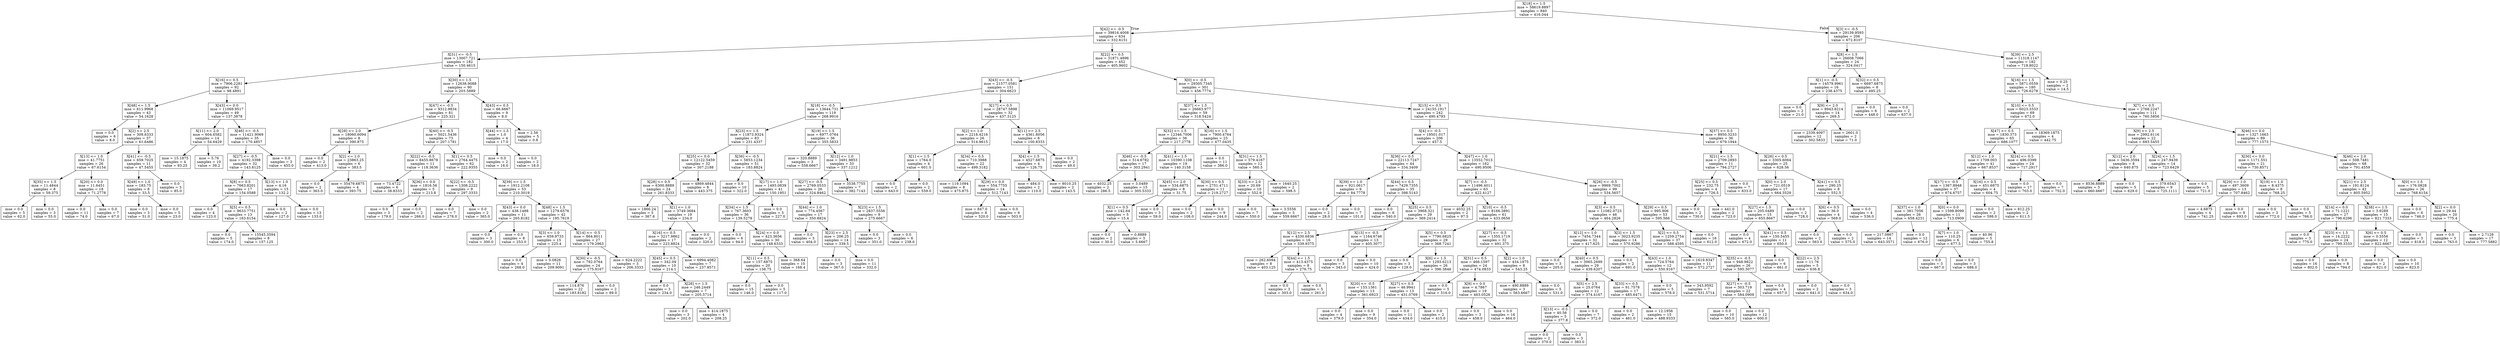 digraph Tree {
node [shape=box] ;
0 [label="X[18] <= 1.5\nmse = 58619.8897\nsamples = 840\nvalue = 416.044"] ;
1 [label="X[42] <= -0.5\nmse = 39816.4008\nsamples = 634\nvalue = 332.6151"] ;
0 -> 1 [labeldistance=2.5, labelangle=45, headlabel="True"] ;
2 [label="X[31] <= -0.5\nmse = 13007.721\nsamples = 182\nvalue = 150.4615"] ;
1 -> 2 ;
3 [label="X[16] <= 0.5\nmse = 7906.2281\nsamples = 92\nvalue = 98.4891"] ;
2 -> 3 ;
4 [label="X[48] <= 1.5\nmse = 611.9968\nsamples = 43\nvalue = 54.1628"] ;
3 -> 4 ;
5 [label="mse = 0.0\nsamples = 6\nvalue = 8.0"] ;
4 -> 5 ;
6 [label="X[2] <= 2.5\nmse = 309.6333\nsamples = 37\nvalue = 61.6486"] ;
4 -> 6 ;
7 [label="X[13] <= 1.0\nmse = 41.7751\nsamples = 26\nvalue = 67.6154"] ;
6 -> 7 ;
8 [label="X[35] <= 1.5\nmse = 11.4844\nsamples = 8\nvalue = 59.375"] ;
7 -> 8 ;
9 [label="mse = 0.0\nsamples = 5\nvalue = 62.0"] ;
8 -> 9 ;
10 [label="mse = 0.0\nsamples = 3\nvalue = 55.0"] ;
8 -> 10 ;
11 [label="X[20] <= 0.0\nmse = 11.6451\nsamples = 18\nvalue = 71.2778"] ;
7 -> 11 ;
12 [label="mse = 0.0\nsamples = 11\nvalue = 74.0"] ;
11 -> 12 ;
13 [label="mse = 0.0\nsamples = 7\nvalue = 67.0"] ;
11 -> 13 ;
14 [label="X[41] <= -0.5\nmse = 659.7025\nsamples = 11\nvalue = 47.5455"] ;
6 -> 14 ;
15 [label="X[49] <= 1.0\nmse = 183.75\nsamples = 8\nvalue = 33.5"] ;
14 -> 15 ;
16 [label="mse = 0.0\nsamples = 3\nvalue = 51.0"] ;
15 -> 16 ;
17 [label="mse = 0.0\nsamples = 5\nvalue = 23.0"] ;
15 -> 17 ;
18 [label="mse = 0.0\nsamples = 3\nvalue = 85.0"] ;
14 -> 18 ;
19 [label="X[43] <= 0.0\nmse = 11069.9517\nsamples = 49\nvalue = 137.3878"] ;
3 -> 19 ;
20 [label="X[11] <= 2.0\nmse = 604.6582\nsamples = 14\nvalue = 54.6429"] ;
19 -> 20 ;
21 [label="mse = 15.1875\nsamples = 4\nvalue = 93.25"] ;
20 -> 21 ;
22 [label="mse = 5.76\nsamples = 10\nvalue = 39.2"] ;
20 -> 22 ;
23 [label="X[46] <= -0.5\nmse = 11421.9069\nsamples = 35\nvalue = 170.4857"] ;
19 -> 23 ;
24 [label="X[27] <= -0.5\nmse = 4192.3398\nsamples = 32\nvalue = 143.8125"] ;
23 -> 24 ;
25 [label="X[8] <= 0.5\nmse = 7663.8201\nsamples = 17\nvalue = 154.0588"] ;
24 -> 25 ;
26 [label="mse = 0.0\nsamples = 4\nvalue = 123.0"] ;
25 -> 26 ;
27 [label="X[5] <= 0.5\nmse = 9633.7751\nsamples = 13\nvalue = 163.6154"] ;
25 -> 27 ;
28 [label="mse = 0.0\nsamples = 5\nvalue = 174.0"] ;
27 -> 28 ;
29 [label="mse = 15545.3594\nsamples = 8\nvalue = 157.125"] ;
27 -> 29 ;
30 [label="X[13] <= 1.0\nmse = 4.16\nsamples = 15\nvalue = 132.2"] ;
24 -> 30 ;
31 [label="mse = 0.0\nsamples = 2\nvalue = 127.0"] ;
30 -> 31 ;
32 [label="mse = 0.0\nsamples = 13\nvalue = 133.0"] ;
30 -> 32 ;
33 [label="mse = 0.0\nsamples = 3\nvalue = 455.0"] ;
23 -> 33 ;
34 [label="X[30] <= 1.5\nmse = 12638.9088\nsamples = 90\nvalue = 203.5889"] ;
2 -> 34 ;
35 [label="X[47] <= -0.5\nmse = 9312.9834\nsamples = 81\nvalue = 225.321"] ;
34 -> 35 ;
36 [label="X[28] <= 2.0\nmse = 18060.6094\nsamples = 8\nvalue = 390.875"] ;
35 -> 36 ;
37 [label="mse = 0.0\nsamples = 2\nvalue = 413.0"] ;
36 -> 37 ;
38 [label="X[2] <= 1.0\nmse = 23863.25\nsamples = 6\nvalue = 383.5"] ;
36 -> 38 ;
39 [label="mse = 0.0\nsamples = 2\nvalue = 363.0"] ;
38 -> 39 ;
40 [label="mse = 35479.6875\nsamples = 4\nvalue = 393.75"] ;
38 -> 40 ;
41 [label="X[40] <= -0.5\nmse = 5021.5436\nsamples = 73\nvalue = 207.1781"] ;
35 -> 41 ;
42 [label="X[22] <= -0.5\nmse = 8455.8678\nsamples = 11\nvalue = 118.3636"] ;
41 -> 42 ;
43 [label="mse = 73.4722\nsamples = 6\nvalue = 38.8333"] ;
42 -> 43 ;
44 [label="X[36] <= 0.0\nmse = 1816.56\nsamples = 5\nvalue = 213.8"] ;
42 -> 44 ;
45 [label="mse = 0.0\nsamples = 3\nvalue = 179.0"] ;
44 -> 45 ;
46 [label="mse = 0.0\nsamples = 2\nvalue = 266.0"] ;
44 -> 46 ;
47 [label="X[1] <= 0.5\nmse = 2764.4475\nsamples = 62\nvalue = 222.9355"] ;
41 -> 47 ;
48 [label="X[22] <= -0.5\nmse = 1308.2222\nsamples = 9\nvalue = 297.3333"] ;
47 -> 48 ;
49 [label="mse = 0.0\nsamples = 7\nvalue = 278.0"] ;
48 -> 49 ;
50 [label="mse = 0.0\nsamples = 2\nvalue = 365.0"] ;
48 -> 50 ;
51 [label="X[39] <= 1.5\nmse = 1912.2108\nsamples = 53\nvalue = 210.3019"] ;
47 -> 51 ;
52 [label="X[43] <= 0.0\nmse = 438.1488\nsamples = 11\nvalue = 265.8182"] ;
51 -> 52 ;
53 [label="mse = 0.0\nsamples = 3\nvalue = 300.0"] ;
52 -> 53 ;
54 [label="mse = 0.0\nsamples = 8\nvalue = 253.0"] ;
52 -> 54 ;
55 [label="X[48] <= 1.5\nmse = 1279.6576\nsamples = 42\nvalue = 195.7619"] ;
51 -> 55 ;
56 [label="X[3] <= 1.0\nmse = 659.9733\nsamples = 15\nvalue = 225.4"] ;
55 -> 56 ;
57 [label="mse = 0.0\nsamples = 4\nvalue = 268.0"] ;
56 -> 57 ;
58 [label="mse = 0.0826\nsamples = 11\nvalue = 209.9091"] ;
56 -> 58 ;
59 [label="X[14] <= -0.5\nmse = 864.8011\nsamples = 27\nvalue = 179.2963"] ;
55 -> 59 ;
60 [label="X[30] <= -0.5\nmse = 792.0764\nsamples = 24\nvalue = 175.9167"] ;
59 -> 60 ;
61 [label="mse = 114.876\nsamples = 22\nvalue = 183.8182"] ;
60 -> 61 ;
62 [label="mse = 0.0\nsamples = 2\nvalue = 89.0"] ;
60 -> 62 ;
63 [label="mse = 624.2222\nsamples = 3\nvalue = 206.3333"] ;
59 -> 63 ;
64 [label="X[43] <= 0.5\nmse = 66.6667\nsamples = 9\nvalue = 8.0"] ;
34 -> 64 ;
65 [label="X[44] <= 1.5\nmse = 1.0\nsamples = 4\nvalue = 17.0"] ;
64 -> 65 ;
66 [label="mse = 0.0\nsamples = 2\nvalue = 16.0"] ;
65 -> 66 ;
67 [label="mse = 0.0\nsamples = 2\nvalue = 18.0"] ;
65 -> 67 ;
68 [label="mse = 2.56\nsamples = 5\nvalue = 0.8"] ;
64 -> 68 ;
69 [label="X[22] <= 0.5\nmse = 31871.4896\nsamples = 452\nvalue = 405.9602"] ;
1 -> 69 ;
70 [label="X[43] <= -0.5\nmse = 21577.0581\nsamples = 151\nvalue = 304.6623"] ;
69 -> 70 ;
71 [label="X[18] <= -0.5\nmse = 13644.731\nsamples = 119\nvalue = 268.9916"] ;
70 -> 71 ;
72 [label="X[23] <= 1.5\nmse = 11873.9324\nsamples = 83\nvalue = 231.4337"] ;
71 -> 72 ;
73 [label="X[25] <= 0.0\nmse = 12122.5459\nsamples = 32\nvalue = 307.2188"] ;
72 -> 73 ;
74 [label="X[28] <= 0.5\nmse = 6300.8889\nsamples = 24\nvalue = 261.8333"] ;
73 -> 74 ;
75 [label="mse = 1866.24\nsamples = 5\nvalue = 367.6"] ;
74 -> 75 ;
76 [label="X[1] <= 1.0\nmse = 3749.3684\nsamples = 19\nvalue = 234.0"] ;
74 -> 76 ;
77 [label="X[16] <= 0.5\nmse = 3217.9862\nsamples = 17\nvalue = 223.8824"] ;
76 -> 77 ;
78 [label="X[45] <= 0.5\nmse = 342.09\nsamples = 10\nvalue = 214.1"] ;
77 -> 78 ;
79 [label="mse = 0.0\nsamples = 3\nvalue = 234.0"] ;
78 -> 79 ;
80 [label="X[28] <= 1.5\nmse = 246.2449\nsamples = 7\nvalue = 205.5714"] ;
78 -> 80 ;
81 [label="mse = 0.0\nsamples = 3\nvalue = 202.0"] ;
80 -> 81 ;
82 [label="mse = 414.1875\nsamples = 4\nvalue = 208.25"] ;
80 -> 82 ;
83 [label="mse = 6994.4082\nsamples = 7\nvalue = 237.8571"] ;
77 -> 83 ;
84 [label="mse = 0.0\nsamples = 2\nvalue = 320.0"] ;
76 -> 84 ;
85 [label="mse = 4869.4844\nsamples = 8\nvalue = 443.375"] ;
73 -> 85 ;
86 [label="X[36] <= -0.5\nmse = 5853.1234\nsamples = 51\nvalue = 183.8824"] ;
72 -> 86 ;
87 [label="mse = 0.0\nsamples = 10\nvalue = 322.0"] ;
86 -> 87 ;
88 [label="X[17] <= 1.0\nmse = 1493.0839\nsamples = 41\nvalue = 150.1951"] ;
86 -> 88 ;
89 [label="X[34] <= 1.5\nmse = 767.3603\nsamples = 36\nvalue = 139.5278"] ;
88 -> 89 ;
90 [label="mse = 0.0\nsamples = 6\nvalue = 94.0"] ;
89 -> 90 ;
91 [label="X[24] <= 0.0\nmse = 423.3656\nsamples = 30\nvalue = 148.6333"] ;
89 -> 91 ;
92 [label="X[11] <= 0.5\nmse = 157.6875\nsamples = 20\nvalue = 138.75"] ;
91 -> 92 ;
93 [label="mse = 0.0\nsamples = 15\nvalue = 146.0"] ;
92 -> 93 ;
94 [label="mse = 0.0\nsamples = 5\nvalue = 117.0"] ;
92 -> 94 ;
95 [label="mse = 368.64\nsamples = 10\nvalue = 168.4"] ;
91 -> 95 ;
96 [label="mse = 0.0\nsamples = 5\nvalue = 227.0"] ;
88 -> 96 ;
97 [label="X[19] <= 1.5\nmse = 6977.0764\nsamples = 36\nvalue = 355.5833"] ;
71 -> 97 ;
98 [label="mse = 320.8889\nsamples = 3\nvalue = 558.6667"] ;
97 -> 98 ;
99 [label="X[12] <= 1.0\nmse = 3491.9853\nsamples = 33\nvalue = 337.1212"] ;
97 -> 99 ;
100 [label="X[27] <= -0.5\nmse = 2769.0533\nsamples = 26\nvalue = 324.8462"] ;
99 -> 100 ;
101 [label="X[44] <= 1.0\nmse = 774.4567\nsamples = 17\nvalue = 350.8824"] ;
100 -> 101 ;
102 [label="mse = 0.0\nsamples = 3\nvalue = 404.0"] ;
101 -> 102 ;
103 [label="X[23] <= 2.5\nmse = 206.25\nsamples = 14\nvalue = 339.5"] ;
101 -> 103 ;
104 [label="mse = 0.0\nsamples = 3\nvalue = 367.0"] ;
103 -> 104 ;
105 [label="mse = 0.0\nsamples = 11\nvalue = 332.0"] ;
103 -> 105 ;
106 [label="X[23] <= 1.5\nmse = 2837.5556\nsamples = 9\nvalue = 275.6667"] ;
100 -> 106 ;
107 [label="mse = 0.0\nsamples = 3\nvalue = 351.0"] ;
106 -> 107 ;
108 [label="mse = 0.0\nsamples = 6\nvalue = 238.0"] ;
106 -> 108 ;
109 [label="mse = 3538.7755\nsamples = 7\nvalue = 382.7143"] ;
99 -> 109 ;
110 [label="X[17] <= 0.5\nmse = 28747.5898\nsamples = 32\nvalue = 437.3125"] ;
70 -> 110 ;
111 [label="X[2] <= 1.0\nmse = 2218.4216\nsamples = 26\nvalue = 514.9615"] ;
110 -> 111 ;
112 [label="X[1] <= 1.5\nmse = 1764.0\nsamples = 4\nvalue = 601.0"] ;
111 -> 112 ;
113 [label="mse = 0.0\nsamples = 2\nvalue = 643.0"] ;
112 -> 113 ;
114 [label="mse = 0.0\nsamples = 2\nvalue = 559.0"] ;
112 -> 114 ;
115 [label="X[34] <= 0.5\nmse = 710.3988\nsamples = 22\nvalue = 499.3182"] ;
111 -> 115 ;
116 [label="mse = 119.1094\nsamples = 8\nvalue = 475.875"] ;
115 -> 116 ;
117 [label="X[29] <= 0.0\nmse = 554.7755\nsamples = 14\nvalue = 512.7143"] ;
115 -> 117 ;
118 [label="mse = 847.0\nsamples = 8\nvalue = 520.0"] ;
117 -> 118 ;
119 [label="mse = 0.0\nsamples = 6\nvalue = 503.0"] ;
117 -> 119 ;
120 [label="X[11] <= 2.5\nmse = 4361.8056\nsamples = 6\nvalue = 100.8333"] ;
110 -> 120 ;
121 [label="X[4] <= 1.5\nmse = 4527.6875\nsamples = 4\nvalue = 126.75"] ;
120 -> 121 ;
122 [label="mse = 484.0\nsamples = 2\nvalue = 110.0"] ;
121 -> 122 ;
123 [label="mse = 8010.25\nsamples = 2\nvalue = 143.5"] ;
121 -> 123 ;
124 [label="mse = 0.0\nsamples = 2\nvalue = 49.0"] ;
120 -> 124 ;
125 [label="X[0] <= -0.5\nmse = 29305.7345\nsamples = 301\nvalue = 456.7774"] ;
69 -> 125 ;
126 [label="X[37] <= 1.5\nmse = 26663.977\nsamples = 59\nvalue = 318.5424"] ;
125 -> 126 ;
127 [label="X[32] <= 1.5\nmse = 12346.7006\nsamples = 36\nvalue = 217.2778"] ;
126 -> 127 ;
128 [label="X[46] <= -0.5\nmse = 514.6782\nsamples = 17\nvalue = 303.2941"] ;
127 -> 128 ;
129 [label="mse = 4032.25\nsamples = 2\nvalue = 286.5"] ;
128 -> 129 ;
130 [label="mse = 3.0489\nsamples = 15\nvalue = 305.5333"] ;
128 -> 130 ;
131 [label="X[41] <= 1.5\nmse = 10390.1108\nsamples = 19\nvalue = 140.3158"] ;
127 -> 131 ;
132 [label="X[45] <= 2.0\nmse = 534.6875\nsamples = 8\nvalue = 31.75"] ;
131 -> 132 ;
133 [label="X[1] <= 0.5\nmse = 142.64\nsamples = 5\nvalue = 15.4"] ;
132 -> 133 ;
134 [label="mse = 0.0\nsamples = 2\nvalue = 30.0"] ;
133 -> 134 ;
135 [label="mse = 0.8889\nsamples = 3\nvalue = 5.6667"] ;
133 -> 135 ;
136 [label="mse = 0.0\nsamples = 3\nvalue = 59.0"] ;
132 -> 136 ;
137 [label="X[30] <= 0.5\nmse = 2751.4711\nsamples = 11\nvalue = 219.2727"] ;
131 -> 137 ;
138 [label="mse = 0.0\nsamples = 2\nvalue = 108.0"] ;
137 -> 138 ;
139 [label="mse = 0.0\nsamples = 9\nvalue = 244.0"] ;
137 -> 139 ;
140 [label="X[16] <= 1.5\nmse = 7900.4764\nsamples = 23\nvalue = 477.0435"] ;
126 -> 140 ;
141 [label="mse = 0.0\nsamples = 11\nvalue = 386.0"] ;
140 -> 141 ;
142 [label="X[31] <= 1.5\nmse = 579.4167\nsamples = 12\nvalue = 560.5"] ;
140 -> 142 ;
143 [label="X[33] <= 2.0\nmse = 20.69\nsamples = 10\nvalue = 552.9"] ;
142 -> 143 ;
144 [label="mse = 0.0\nsamples = 7\nvalue = 550.0"] ;
143 -> 144 ;
145 [label="mse = 3.5556\nsamples = 3\nvalue = 559.6667"] ;
143 -> 145 ;
146 [label="mse = 1640.25\nsamples = 2\nvalue = 598.5"] ;
142 -> 146 ;
147 [label="X[15] <= 0.5\nmse = 24155.1917\nsamples = 242\nvalue = 490.4793"] ;
125 -> 147 ;
148 [label="X[4] <= -0.5\nmse = 19501.017\nsamples = 206\nvalue = 457.5"] ;
147 -> 148 ;
149 [label="X[36] <= 0.5\nmse = 22113.7247\nsamples = 44\nvalue = 334.3409"] ;
148 -> 149 ;
150 [label="X[39] <= 1.0\nmse = 921.0617\nsamples = 9\nvalue = 84.7778"] ;
149 -> 150 ;
151 [label="mse = 0.0\nsamples = 2\nvalue = 28.0"] ;
150 -> 151 ;
152 [label="mse = 0.0\nsamples = 7\nvalue = 101.0"] ;
150 -> 152 ;
153 [label="X[44] <= 0.5\nmse = 7429.7355\nsamples = 35\nvalue = 398.5143"] ;
149 -> 153 ;
154 [label="mse = 0.0\nsamples = 6\nvalue = 540.0"] ;
153 -> 154 ;
155 [label="X[25] <= 0.5\nmse = 3968.321\nsamples = 29\nvalue = 369.2414"] ;
153 -> 155 ;
156 [label="X[12] <= 2.5\nmse = 4330.6836\nsamples = 16\nvalue = 339.9375"] ;
155 -> 156 ;
157 [label="mse = 262.6094\nsamples = 8\nvalue = 403.125"] ;
156 -> 157 ;
158 [label="X[44] <= 1.5\nmse = 413.4375\nsamples = 8\nvalue = 276.75"] ;
156 -> 158 ;
159 [label="mse = 0.0\nsamples = 3\nvalue = 303.0"] ;
158 -> 159 ;
160 [label="mse = 0.0\nsamples = 5\nvalue = 261.0"] ;
158 -> 160 ;
161 [label="X[13] <= -0.5\nmse = 1164.6746\nsamples = 13\nvalue = 405.3077"] ;
155 -> 161 ;
162 [label="mse = 0.0\nsamples = 3\nvalue = 343.0"] ;
161 -> 162 ;
163 [label="mse = 0.0\nsamples = 10\nvalue = 424.0"] ;
161 -> 163 ;
164 [label="X[47] <= 1.0\nmse = 13552.7013\nsamples = 162\nvalue = 490.9506"] ;
148 -> 164 ;
165 [label="X[7] <= -0.5\nmse = 11496.4011\nsamples = 63\nvalue = 422.4127"] ;
164 -> 165 ;
166 [label="mse = 4032.25\nsamples = 2\nvalue = 97.5"] ;
165 -> 166 ;
167 [label="X[10] <= -0.5\nmse = 8166.3891\nsamples = 61\nvalue = 433.0656"] ;
165 -> 167 ;
168 [label="X[5] <= 0.5\nmse = 7790.6825\nsamples = 29\nvalue = 368.7241"] ;
167 -> 168 ;
169 [label="mse = 0.0\nsamples = 3\nvalue = 129.0"] ;
168 -> 169 ;
170 [label="X[6] <= 1.5\nmse = 1293.6213\nsamples = 26\nvalue = 396.3846"] ;
168 -> 170 ;
171 [label="X[20] <= -0.5\nmse = 133.1361\nsamples = 13\nvalue = 361.6923"] ;
170 -> 171 ;
172 [label="mse = 0.0\nsamples = 4\nvalue = 379.0"] ;
171 -> 172 ;
173 [label="mse = 0.0\nsamples = 9\nvalue = 354.0"] ;
171 -> 173 ;
174 [label="X[27] <= 0.5\nmse = 46.9941\nsamples = 13\nvalue = 431.0769"] ;
170 -> 174 ;
175 [label="mse = 0.0\nsamples = 11\nvalue = 434.0"] ;
174 -> 175 ;
176 [label="mse = 0.0\nsamples = 2\nvalue = 415.0"] ;
174 -> 176 ;
177 [label="X[27] <= -0.5\nmse = 1355.1719\nsamples = 32\nvalue = 491.375"] ;
167 -> 177 ;
178 [label="X[31] <= 0.5\nmse = 466.1597\nsamples = 24\nvalue = 474.0833"] ;
177 -> 178 ;
179 [label="mse = 0.0\nsamples = 5\nvalue = 516.0"] ;
178 -> 179 ;
180 [label="X[9] <= 0.0\nmse = 4.7867\nsamples = 19\nvalue = 463.0526"] ;
178 -> 180 ;
181 [label="mse = 0.0\nsamples = 3\nvalue = 458.0"] ;
180 -> 181 ;
182 [label="mse = 0.0\nsamples = 16\nvalue = 464.0"] ;
180 -> 182 ;
183 [label="X[2] <= 1.0\nmse = 434.1875\nsamples = 8\nvalue = 543.25"] ;
177 -> 183 ;
184 [label="mse = 490.8889\nsamples = 3\nvalue = 563.6667"] ;
183 -> 184 ;
185 [label="mse = 0.0\nsamples = 5\nvalue = 531.0"] ;
183 -> 185 ;
186 [label="X[26] <= -0.5\nmse = 9969.7002\nsamples = 99\nvalue = 534.5657"] ;
164 -> 186 ;
187 [label="X[3] <= 0.5\nmse = 11082.0723\nsamples = 46\nvalue = 464.2826"] ;
186 -> 187 ;
188 [label="X[12] <= 1.0\nmse = 7454.7344\nsamples = 32\nvalue = 417.625"] ;
187 -> 188 ;
189 [label="mse = 0.0\nsamples = 3\nvalue = 205.0"] ;
188 -> 189 ;
190 [label="X[40] <= 0.5\nmse = 3065.2699\nsamples = 29\nvalue = 439.6207"] ;
188 -> 190 ;
191 [label="X[5] <= 2.5\nmse = 25.0764\nsamples = 12\nvalue = 374.4167"] ;
190 -> 191 ;
192 [label="X[13] <= -0.5\nmse = 40.56\nsamples = 5\nvalue = 377.8"] ;
191 -> 192 ;
193 [label="mse = 0.0\nsamples = 2\nvalue = 370.0"] ;
192 -> 193 ;
194 [label="mse = 0.0\nsamples = 3\nvalue = 383.0"] ;
192 -> 194 ;
195 [label="mse = 0.0\nsamples = 7\nvalue = 372.0"] ;
191 -> 195 ;
196 [label="X[33] <= 0.5\nmse = 91.7578\nsamples = 17\nvalue = 485.6471"] ;
190 -> 196 ;
197 [label="mse = 0.0\nsamples = 2\nvalue = 461.0"] ;
196 -> 197 ;
198 [label="mse = 12.1956\nsamples = 15\nvalue = 488.9333"] ;
196 -> 198 ;
199 [label="X[3] <= 1.5\nmse = 3023.9235\nsamples = 14\nvalue = 570.9286"] ;
187 -> 199 ;
200 [label="mse = 0.0\nsamples = 2\nvalue = 691.0"] ;
199 -> 200 ;
201 [label="X[43] <= 1.0\nmse = 724.5764\nsamples = 12\nvalue = 550.9167"] ;
199 -> 201 ;
202 [label="mse = 0.0\nsamples = 5\nvalue = 578.0"] ;
201 -> 202 ;
203 [label="mse = 343.9592\nsamples = 7\nvalue = 531.5714"] ;
201 -> 203 ;
204 [label="X[29] <= 0.5\nmse = 995.906\nsamples = 53\nvalue = 595.566"] ;
186 -> 204 ;
205 [label="X[2] <= 0.5\nmse = 1259.2754\nsamples = 37\nvalue = 588.4595"] ;
204 -> 205 ;
206 [label="mse = 1619.8347\nsamples = 11\nvalue = 572.2727"] ;
205 -> 206 ;
207 [label="X[35] <= -0.5\nmse = 948.9822\nsamples = 26\nvalue = 595.3077"] ;
205 -> 207 ;
208 [label="X[27] <= -0.5\nmse = 303.719\nsamples = 22\nvalue = 584.0909"] ;
207 -> 208 ;
209 [label="mse = 0.0\nsamples = 10\nvalue = 565.0"] ;
208 -> 209 ;
210 [label="mse = 0.0\nsamples = 12\nvalue = 600.0"] ;
208 -> 210 ;
211 [label="mse = 0.0\nsamples = 4\nvalue = 657.0"] ;
207 -> 211 ;
212 [label="mse = 0.0\nsamples = 16\nvalue = 612.0"] ;
204 -> 212 ;
213 [label="X[37] <= 0.5\nmse = 8950.3233\nsamples = 36\nvalue = 679.1944"] ;
147 -> 213 ;
214 [label="X[21] <= 1.5\nmse = 2709.2893\nsamples = 11\nvalue = 794.2727"] ;
213 -> 214 ;
215 [label="X[25] <= 0.5\nmse = 232.75\nsamples = 4\nvalue = 726.5"] ;
214 -> 215 ;
216 [label="mse = 0.0\nsamples = 2\nvalue = 730.0"] ;
215 -> 216 ;
217 [label="mse = 441.0\nsamples = 2\nvalue = 723.0"] ;
215 -> 217 ;
218 [label="mse = 0.0\nsamples = 7\nvalue = 833.0"] ;
214 -> 218 ;
219 [label="X[26] <= 0.5\nmse = 3305.6064\nsamples = 25\nvalue = 628.56"] ;
213 -> 219 ;
220 [label="X[0] <= 2.0\nmse = 721.0519\nsamples = 17\nvalue = 664.3529"] ;
219 -> 220 ;
221 [label="X[27] <= 1.5\nmse = 205.0489\nsamples = 15\nvalue = 655.8667"] ;
220 -> 221 ;
222 [label="mse = 0.0\nsamples = 4\nvalue = 672.0"] ;
221 -> 222 ;
223 [label="X[41] <= 0.5\nmse = 150.5455\nsamples = 11\nvalue = 650.0"] ;
221 -> 223 ;
224 [label="mse = 0.0\nsamples = 6\nvalue = 661.0"] ;
223 -> 224 ;
225 [label="X[22] <= 2.5\nmse = 11.76\nsamples = 5\nvalue = 636.8"] ;
223 -> 225 ;
226 [label="mse = 0.0\nsamples = 2\nvalue = 641.0"] ;
225 -> 226 ;
227 [label="mse = 0.0\nsamples = 3\nvalue = 634.0"] ;
225 -> 227 ;
228 [label="mse = 0.0\nsamples = 2\nvalue = 728.0"] ;
220 -> 228 ;
229 [label="X[41] <= 0.5\nmse = 290.25\nsamples = 8\nvalue = 552.5"] ;
219 -> 229 ;
230 [label="X[6] <= 0.5\nmse = 36.0\nsamples = 4\nvalue = 569.0"] ;
229 -> 230 ;
231 [label="mse = 0.0\nsamples = 2\nvalue = 563.0"] ;
230 -> 231 ;
232 [label="mse = 0.0\nsamples = 2\nvalue = 575.0"] ;
230 -> 232 ;
233 [label="mse = 0.0\nsamples = 4\nvalue = 536.0"] ;
229 -> 233 ;
234 [label="X[3] <= -0.5\nmse = 29139.9593\nsamples = 206\nvalue = 672.8107"] ;
0 -> 234 [labeldistance=2.5, labelangle=-45, headlabel="False"] ;
235 [label="X[8] <= 1.5\nmse = 26608.7066\nsamples = 24\nvalue = 324.0417"] ;
234 -> 235 ;
236 [label="X[1] <= -0.5\nmse = 14579.9961\nsamples = 16\nvalue = 238.4375"] ;
235 -> 236 ;
237 [label="mse = 0.0\nsamples = 2\nvalue = 21.0"] ;
236 -> 237 ;
238 [label="X[9] <= 2.0\nmse = 8943.8214\nsamples = 14\nvalue = 269.5"] ;
236 -> 238 ;
239 [label="mse = 2339.4097\nsamples = 12\nvalue = 302.5833"] ;
238 -> 239 ;
240 [label="mse = 2601.0\nsamples = 2\nvalue = 71.0"] ;
238 -> 240 ;
241 [label="X[32] <= 0.5\nmse = 6697.6875\nsamples = 8\nvalue = 495.25"] ;
235 -> 241 ;
242 [label="mse = 0.0\nsamples = 6\nvalue = 448.0"] ;
241 -> 242 ;
243 [label="mse = 0.0\nsamples = 2\nvalue = 637.0"] ;
241 -> 243 ;
244 [label="X[39] <= 2.5\nmse = 11318.1147\nsamples = 182\nvalue = 718.8022"] ;
234 -> 244 ;
245 [label="X[16] <= 1.5\nmse = 5871.0559\nsamples = 180\nvalue = 726.6278"] ;
244 -> 245 ;
246 [label="X[10] <= 0.5\nmse = 6023.3333\nsamples = 69\nvalue = 672.0"] ;
245 -> 246 ;
247 [label="X[47] <= 0.5\nmse = 1830.373\nsamples = 65\nvalue = 686.1077"] ;
246 -> 247 ;
248 [label="X[12] <= 1.0\nmse = 1709.003\nsamples = 41\nvalue = 667.8537"] ;
247 -> 248 ;
249 [label="X[17] <= -0.5\nmse = 1367.8948\nsamples = 37\nvalue = 674.6757"] ;
248 -> 249 ;
250 [label="X[37] <= 1.0\nmse = 381.7056\nsamples = 26\nvalue = 658.4231"] ;
249 -> 250 ;
251 [label="mse = 217.0867\nsamples = 14\nvalue = 643.3571"] ;
250 -> 251 ;
252 [label="mse = 0.0\nsamples = 12\nvalue = 676.0"] ;
250 -> 252 ;
253 [label="X[0] <= 0.0\nmse = 1598.8099\nsamples = 11\nvalue = 713.0909"] ;
249 -> 253 ;
254 [label="X[7] <= 1.0\nmse = 110.25\nsamples = 6\nvalue = 677.5"] ;
253 -> 254 ;
255 [label="mse = 0.0\nsamples = 3\nvalue = 667.0"] ;
254 -> 255 ;
256 [label="mse = 0.0\nsamples = 3\nvalue = 688.0"] ;
254 -> 256 ;
257 [label="mse = 40.96\nsamples = 5\nvalue = 755.8"] ;
253 -> 257 ;
258 [label="X[16] <= 0.5\nmse = 451.6875\nsamples = 4\nvalue = 604.75"] ;
248 -> 258 ;
259 [label="mse = 0.0\nsamples = 2\nvalue = 598.0"] ;
258 -> 259 ;
260 [label="mse = 812.25\nsamples = 2\nvalue = 611.5"] ;
258 -> 260 ;
261 [label="X[24] <= 0.5\nmse = 496.0399\nsamples = 24\nvalue = 717.2917"] ;
247 -> 261 ;
262 [label="mse = 0.0\nsamples = 17\nvalue = 703.0"] ;
261 -> 262 ;
263 [label="mse = 0.0\nsamples = 7\nvalue = 752.0"] ;
261 -> 263 ;
264 [label="mse = 18369.1875\nsamples = 4\nvalue = 442.75"] ;
246 -> 264 ;
265 [label="X[7] <= 0.5\nmse = 2768.2247\nsamples = 111\nvalue = 760.5856"] ;
245 -> 265 ;
266 [label="X[9] <= 2.5\nmse = 2992.6116\nsamples = 22\nvalue = 693.5455"] ;
265 -> 266 ;
267 [label="X[12] <= 2.0\nmse = 3436.3594\nsamples = 8\nvalue = 640.875"] ;
266 -> 267 ;
268 [label="mse = 8536.8889\nsamples = 3\nvalue = 660.6667"] ;
267 -> 268 ;
269 [label="mse = 0.0\nsamples = 5\nvalue = 629.0"] ;
267 -> 269 ;
270 [label="X[24] <= 1.5\nmse = 247.9439\nsamples = 14\nvalue = 723.6429"] ;
266 -> 270 ;
271 [label="mse = 379.6543\nsamples = 9\nvalue = 725.1111"] ;
270 -> 271 ;
272 [label="mse = 0.0\nsamples = 5\nvalue = 721.0"] ;
270 -> 272 ;
273 [label="X[46] <= 0.0\nmse = 1327.1663\nsamples = 89\nvalue = 777.1573"] ;
265 -> 273 ;
274 [label="X[30] <= 0.0\nmse = 1171.551\nsamples = 21\nvalue = 730.8571"] ;
273 -> 274 ;
275 [label="X[29] <= 1.0\nmse = 497.3609\nsamples = 13\nvalue = 707.8462"] ;
274 -> 275 ;
276 [label="mse = 4.6875\nsamples = 4\nvalue = 741.25"] ;
275 -> 276 ;
277 [label="mse = 0.0\nsamples = 9\nvalue = 693.0"] ;
275 -> 277 ;
278 [label="X[19] <= 1.0\nmse = 8.4375\nsamples = 8\nvalue = 768.25"] ;
274 -> 278 ;
279 [label="mse = 0.0\nsamples = 3\nvalue = 772.0"] ;
278 -> 279 ;
280 [label="mse = 0.0\nsamples = 5\nvalue = 766.0"] ;
278 -> 280 ;
281 [label="X[46] <= 2.0\nmse = 508.7481\nsamples = 68\nvalue = 791.4559"] ;
273 -> 281 ;
282 [label="X[21] <= 2.5\nmse = 191.8124\nsamples = 42\nvalue = 805.5952"] ;
281 -> 282 ;
283 [label="X[14] <= 0.0\nmse = 71.1221\nsamples = 27\nvalue = 796.6296"] ;
282 -> 283 ;
284 [label="mse = 0.0\nsamples = 3\nvalue = 775.0"] ;
283 -> 284 ;
285 [label="X[23] <= 1.5\nmse = 14.2222\nsamples = 24\nvalue = 799.3333"] ;
283 -> 285 ;
286 [label="mse = 0.0\nsamples = 16\nvalue = 802.0"] ;
285 -> 286 ;
287 [label="mse = 0.0\nsamples = 8\nvalue = 794.0"] ;
285 -> 287 ;
288 [label="X[38] <= 1.5\nmse = 3.9289\nsamples = 15\nvalue = 821.7333"] ;
282 -> 288 ;
289 [label="X[6] <= 0.5\nmse = 0.5556\nsamples = 12\nvalue = 822.6667"] ;
288 -> 289 ;
290 [label="mse = 0.0\nsamples = 2\nvalue = 821.0"] ;
289 -> 290 ;
291 [label="mse = 0.0\nsamples = 10\nvalue = 823.0"] ;
289 -> 291 ;
292 [label="mse = 0.0\nsamples = 3\nvalue = 818.0"] ;
288 -> 292 ;
293 [label="X[0] <= 1.5\nmse = 176.0828\nsamples = 26\nvalue = 768.6154"] ;
281 -> 293 ;
294 [label="mse = 0.0\nsamples = 6\nvalue = 746.0"] ;
293 -> 294 ;
295 [label="X[2] <= 0.0\nmse = 29.44\nsamples = 20\nvalue = 775.4"] ;
293 -> 295 ;
296 [label="mse = 0.0\nsamples = 3\nvalue = 763.0"] ;
295 -> 296 ;
297 [label="mse = 2.7128\nsamples = 17\nvalue = 777.5882"] ;
295 -> 297 ;
298 [label="mse = 0.25\nsamples = 2\nvalue = 14.5"] ;
244 -> 298 ;
}